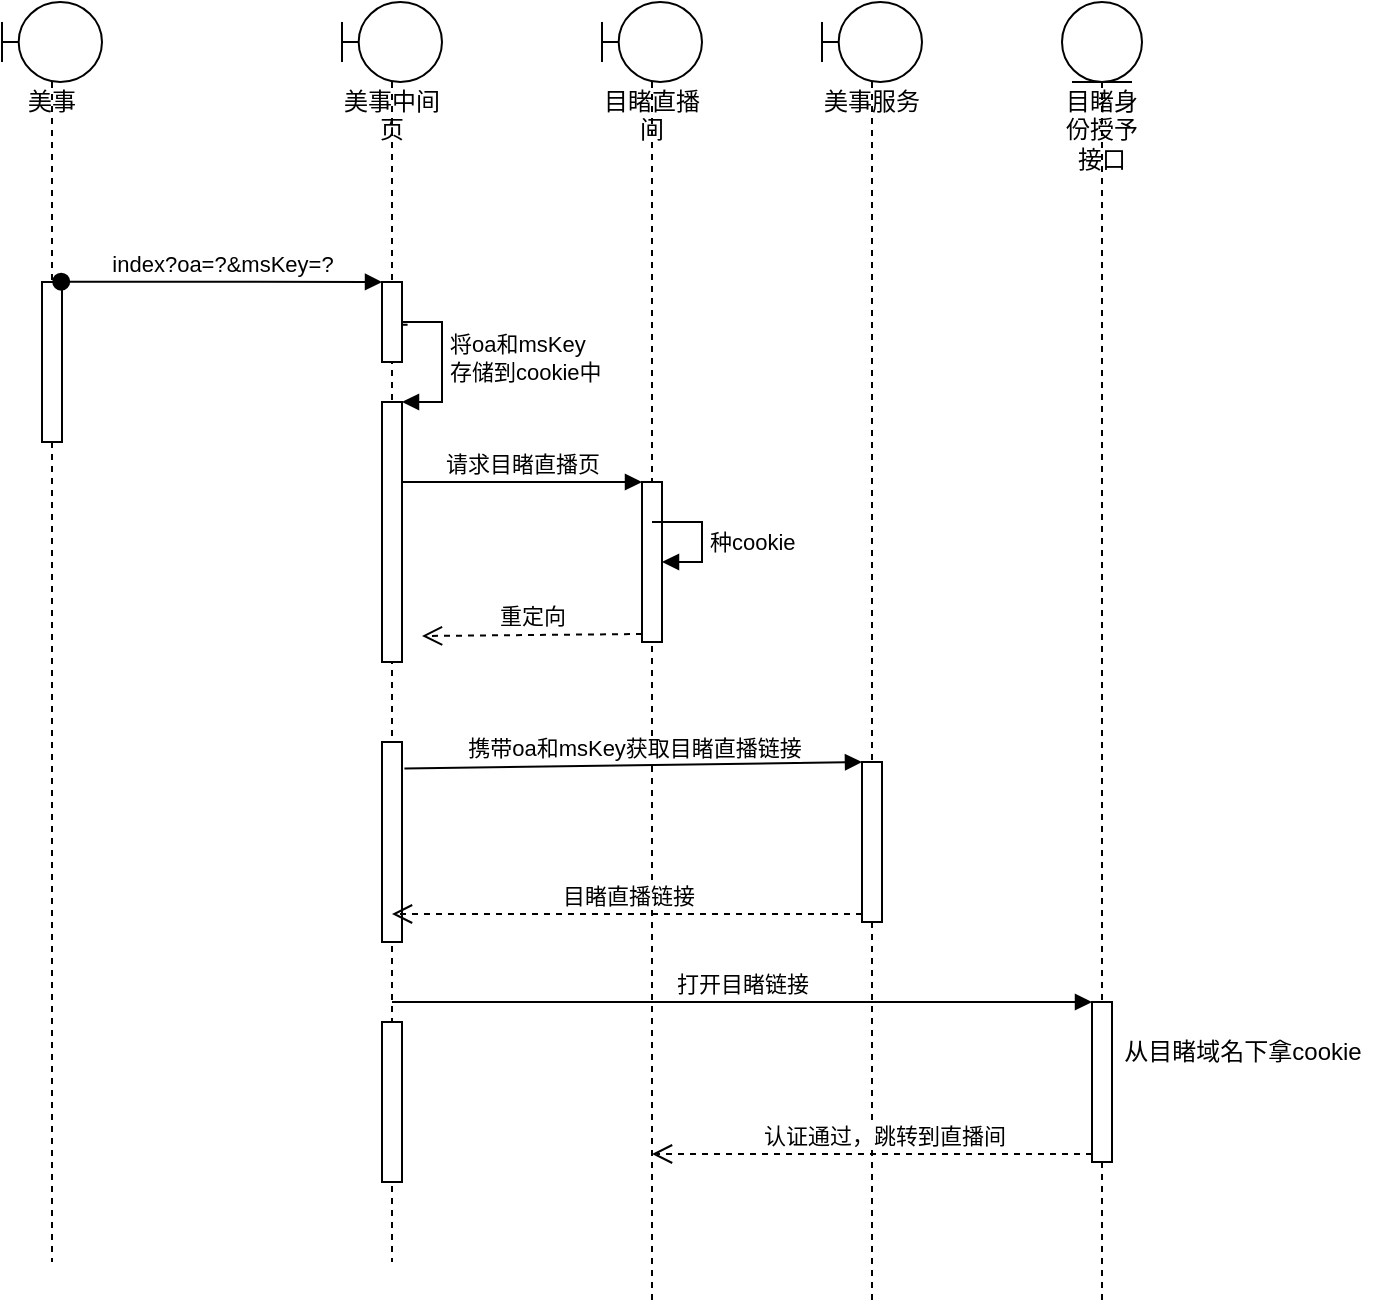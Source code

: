 <mxfile version="13.8.7" type="github">
  <diagram id="ycEjqVpXePG6-zR8Ts4k" name="Page-1">
    <mxGraphModel dx="1422" dy="762" grid="1" gridSize="10" guides="1" tooltips="1" connect="1" arrows="1" fold="1" page="1" pageScale="1" pageWidth="827" pageHeight="1169" math="0" shadow="0">
      <root>
        <mxCell id="0" />
        <mxCell id="1" parent="0" />
        <mxCell id="rhqVc5pt0watMIWav85S-1" value="美事" style="shape=umlLifeline;participant=umlBoundary;perimeter=lifelinePerimeter;whiteSpace=wrap;html=1;container=1;collapsible=0;recursiveResize=0;verticalAlign=top;spacingTop=36;outlineConnect=0;" vertex="1" parent="1">
          <mxGeometry x="100" y="60" width="50" height="630" as="geometry" />
        </mxCell>
        <mxCell id="rhqVc5pt0watMIWav85S-10" value="" style="html=1;points=[];perimeter=orthogonalPerimeter;" vertex="1" parent="rhqVc5pt0watMIWav85S-1">
          <mxGeometry x="20" y="140" width="10" height="80" as="geometry" />
        </mxCell>
        <mxCell id="rhqVc5pt0watMIWav85S-2" value="美事中间页" style="shape=umlLifeline;participant=umlBoundary;perimeter=lifelinePerimeter;whiteSpace=wrap;html=1;container=1;collapsible=0;recursiveResize=0;verticalAlign=top;spacingTop=36;outlineConnect=0;" vertex="1" parent="1">
          <mxGeometry x="270" y="60" width="50" height="630" as="geometry" />
        </mxCell>
        <mxCell id="rhqVc5pt0watMIWav85S-8" value="" style="html=1;points=[];perimeter=orthogonalPerimeter;" vertex="1" parent="rhqVc5pt0watMIWav85S-2">
          <mxGeometry x="20" y="140" width="10" height="40" as="geometry" />
        </mxCell>
        <mxCell id="rhqVc5pt0watMIWav85S-11" value="" style="html=1;points=[];perimeter=orthogonalPerimeter;" vertex="1" parent="rhqVc5pt0watMIWav85S-2">
          <mxGeometry x="20" y="200" width="10" height="130" as="geometry" />
        </mxCell>
        <mxCell id="rhqVc5pt0watMIWav85S-12" value="将oa和msKey&lt;br&gt;存储到cookie中" style="edgeStyle=orthogonalEdgeStyle;html=1;align=left;spacingLeft=2;endArrow=block;rounded=0;entryX=1;entryY=0;exitX=1.28;exitY=0.535;exitDx=0;exitDy=0;exitPerimeter=0;" edge="1" target="rhqVc5pt0watMIWav85S-11" parent="rhqVc5pt0watMIWav85S-2" source="rhqVc5pt0watMIWav85S-8">
          <mxGeometry relative="1" as="geometry">
            <mxPoint x="25" y="195" as="sourcePoint" />
            <Array as="points">
              <mxPoint x="30" y="161" />
              <mxPoint x="30" y="160" />
              <mxPoint x="50" y="160" />
              <mxPoint x="50" y="200" />
            </Array>
          </mxGeometry>
        </mxCell>
        <mxCell id="rhqVc5pt0watMIWav85S-35" value="" style="html=1;points=[];perimeter=orthogonalPerimeter;" vertex="1" parent="rhqVc5pt0watMIWav85S-2">
          <mxGeometry x="20" y="510" width="10" height="80" as="geometry" />
        </mxCell>
        <mxCell id="rhqVc5pt0watMIWav85S-4" value="目睹直播间" style="shape=umlLifeline;participant=umlBoundary;perimeter=lifelinePerimeter;whiteSpace=wrap;html=1;container=1;collapsible=0;recursiveResize=0;verticalAlign=top;spacingTop=36;outlineConnect=0;" vertex="1" parent="1">
          <mxGeometry x="400" y="60" width="50" height="650" as="geometry" />
        </mxCell>
        <mxCell id="rhqVc5pt0watMIWav85S-15" value="" style="html=1;points=[];perimeter=orthogonalPerimeter;" vertex="1" parent="rhqVc5pt0watMIWav85S-4">
          <mxGeometry x="20" y="240" width="10" height="80" as="geometry" />
        </mxCell>
        <mxCell id="rhqVc5pt0watMIWav85S-9" value="index?oa=?&amp;amp;msKey=?" style="html=1;verticalAlign=bottom;startArrow=oval;endArrow=block;startSize=8;exitX=0.96;exitY=-0.002;exitDx=0;exitDy=0;exitPerimeter=0;" edge="1" target="rhqVc5pt0watMIWav85S-8" parent="1" source="rhqVc5pt0watMIWav85S-10">
          <mxGeometry relative="1" as="geometry">
            <mxPoint x="210" y="200" as="sourcePoint" />
          </mxGeometry>
        </mxCell>
        <mxCell id="rhqVc5pt0watMIWav85S-16" value="请求目睹直播页" style="html=1;verticalAlign=bottom;endArrow=block;entryX=0;entryY=0;" edge="1" target="rhqVc5pt0watMIWav85S-15" parent="1" source="rhqVc5pt0watMIWav85S-11">
          <mxGeometry relative="1" as="geometry">
            <mxPoint x="350" y="300" as="sourcePoint" />
          </mxGeometry>
        </mxCell>
        <mxCell id="rhqVc5pt0watMIWav85S-17" value="重定向" style="html=1;verticalAlign=bottom;endArrow=open;dashed=1;endSize=8;exitX=0;exitY=0.95;" edge="1" source="rhqVc5pt0watMIWav85S-15" parent="1">
          <mxGeometry relative="1" as="geometry">
            <mxPoint x="310" y="377" as="targetPoint" />
          </mxGeometry>
        </mxCell>
        <mxCell id="rhqVc5pt0watMIWav85S-18" value="美事服务" style="shape=umlLifeline;participant=umlBoundary;perimeter=lifelinePerimeter;whiteSpace=wrap;html=1;container=1;collapsible=0;recursiveResize=0;verticalAlign=top;spacingTop=36;outlineConnect=0;" vertex="1" parent="1">
          <mxGeometry x="510" y="60" width="50" height="650" as="geometry" />
        </mxCell>
        <mxCell id="rhqVc5pt0watMIWav85S-27" value="" style="html=1;points=[];perimeter=orthogonalPerimeter;" vertex="1" parent="rhqVc5pt0watMIWav85S-18">
          <mxGeometry x="20" y="380" width="10" height="80" as="geometry" />
        </mxCell>
        <mxCell id="rhqVc5pt0watMIWav85S-25" value="" style="html=1;points=[];perimeter=orthogonalPerimeter;" vertex="1" parent="1">
          <mxGeometry x="290" y="430" width="10" height="100" as="geometry" />
        </mxCell>
        <mxCell id="rhqVc5pt0watMIWav85S-28" value="携带oa和msKey获取目睹直播链接" style="html=1;verticalAlign=bottom;endArrow=block;entryX=0;entryY=0;exitX=1.12;exitY=0.133;exitDx=0;exitDy=0;exitPerimeter=0;" edge="1" target="rhqVc5pt0watMIWav85S-27" parent="1" source="rhqVc5pt0watMIWav85S-25">
          <mxGeometry relative="1" as="geometry">
            <mxPoint x="460" y="440" as="sourcePoint" />
          </mxGeometry>
        </mxCell>
        <mxCell id="rhqVc5pt0watMIWav85S-29" value="目睹直播链接" style="html=1;verticalAlign=bottom;endArrow=open;dashed=1;endSize=8;exitX=0;exitY=0.95;" edge="1" source="rhqVc5pt0watMIWav85S-27" parent="1" target="rhqVc5pt0watMIWav85S-2">
          <mxGeometry relative="1" as="geometry">
            <mxPoint x="460" y="516" as="targetPoint" />
          </mxGeometry>
        </mxCell>
        <mxCell id="rhqVc5pt0watMIWav85S-33" value="种cookie" style="edgeStyle=orthogonalEdgeStyle;html=1;align=left;spacingLeft=2;endArrow=block;rounded=0;entryX=1;entryY=0;" edge="1" parent="1">
          <mxGeometry x="0.077" relative="1" as="geometry">
            <mxPoint x="425" y="320" as="sourcePoint" />
            <Array as="points">
              <mxPoint x="450" y="320" />
            </Array>
            <mxPoint x="430" y="340" as="targetPoint" />
            <mxPoint as="offset" />
          </mxGeometry>
        </mxCell>
        <mxCell id="rhqVc5pt0watMIWav85S-34" value="目睹身份授予接口" style="shape=umlLifeline;participant=umlEntity;perimeter=lifelinePerimeter;whiteSpace=wrap;html=1;container=1;collapsible=0;recursiveResize=0;verticalAlign=top;spacingTop=36;outlineConnect=0;" vertex="1" parent="1">
          <mxGeometry x="630" y="60" width="40" height="650" as="geometry" />
        </mxCell>
        <mxCell id="rhqVc5pt0watMIWav85S-37" value="打开目睹链接" style="html=1;verticalAlign=bottom;endArrow=block;entryX=0;entryY=0;" edge="1" target="rhqVc5pt0watMIWav85S-36" parent="1" source="rhqVc5pt0watMIWav85S-2">
          <mxGeometry relative="1" as="geometry">
            <mxPoint x="575" y="570" as="sourcePoint" />
          </mxGeometry>
        </mxCell>
        <mxCell id="rhqVc5pt0watMIWav85S-38" value="认证通过，跳转到直播间" style="html=1;verticalAlign=bottom;endArrow=open;dashed=1;endSize=8;exitX=0;exitY=0.95;" edge="1" source="rhqVc5pt0watMIWav85S-36" parent="1" target="rhqVc5pt0watMIWav85S-4">
          <mxGeometry x="-0.048" relative="1" as="geometry">
            <mxPoint x="575" y="646" as="targetPoint" />
            <mxPoint as="offset" />
          </mxGeometry>
        </mxCell>
        <mxCell id="rhqVc5pt0watMIWav85S-36" value="" style="html=1;points=[];perimeter=orthogonalPerimeter;" vertex="1" parent="1">
          <mxGeometry x="645" y="560" width="10" height="80" as="geometry" />
        </mxCell>
        <mxCell id="rhqVc5pt0watMIWav85S-42" value="从目睹域名下拿cookie" style="text;html=1;align=center;verticalAlign=middle;resizable=0;points=[];autosize=1;" vertex="1" parent="1">
          <mxGeometry x="655" y="575" width="130" height="20" as="geometry" />
        </mxCell>
      </root>
    </mxGraphModel>
  </diagram>
</mxfile>
